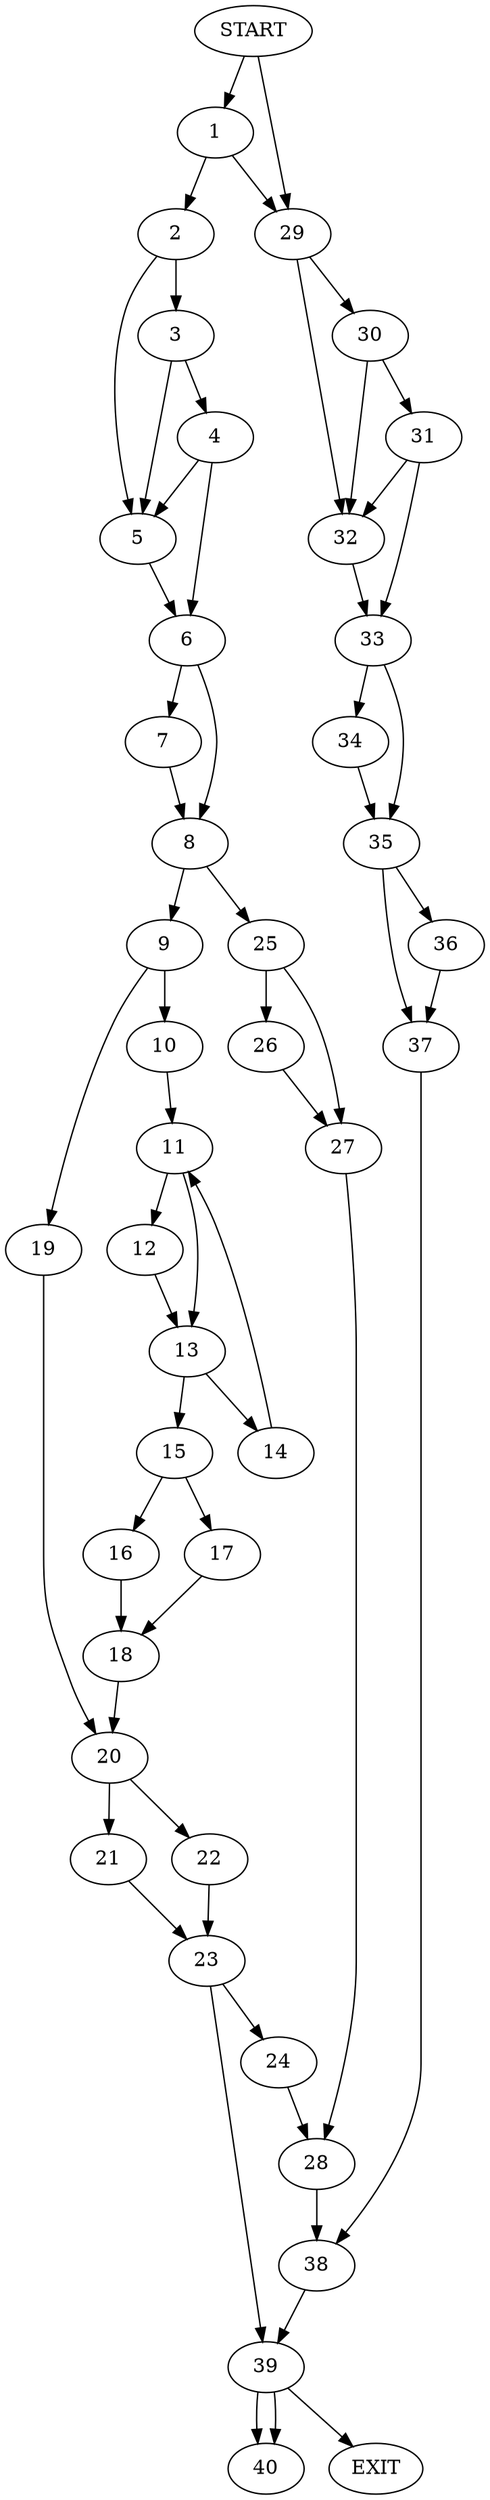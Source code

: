 digraph { 
0 [label="START"];
1;
2;
3;
4;
5;
6;
7;
8;
9;
10;
11;
12;
13;
14;
15;
16;
17;
18;
19;
20;
21;
22;
23;
24;
25;
26;
27;
28;
29;
30;
31;
32;
33;
34;
35;
36;
37;
38;
39;
40;
41[label="EXIT"];
0 -> 1;
0 -> 29;
1 -> 2;
1 -> 29;
2 -> 3;
2 -> 5;
3 -> 4;
3 -> 5;
4 -> 6;
4 -> 5;
5 -> 6;
6 -> 7;
6 -> 8;
7 -> 8;
8 -> 9;
8 -> 25;
9 -> 10;
9 -> 19;
10 -> 11;
11 -> 12;
11 -> 13;
12 -> 13;
13 -> 14;
13 -> 15;
14 -> 11;
15 -> 16;
15 -> 17;
16 -> 18;
17 -> 18;
18 -> 20;
19 -> 20;
20 -> 21;
20 -> 22;
21 -> 23;
22 -> 23;
23 -> 39;
23 -> 24;
24 -> 28;
25 -> 26;
25 -> 27;
26 -> 27;
27 -> 28;
28 -> 38;
29 -> 30;
29 -> 32;
30 -> 31;
30 -> 32;
31 -> 33;
31 -> 32;
32 -> 33;
33 -> 34;
33 -> 35;
34 -> 35;
35 -> 36;
35 -> 37;
36 -> 37;
37 -> 38;
38 -> 39;
39 -> 41;
39 -> 40;
39:s2 -> 40;
}